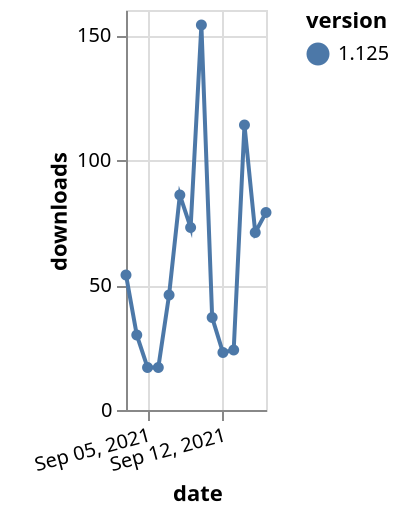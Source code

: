 {"$schema": "https://vega.github.io/schema/vega-lite/v5.json", "description": "A simple bar chart with embedded data.", "data": {"values": [{"date": "2021-09-03", "total": 78649, "delta": 54, "version": "1.125"}, {"date": "2021-09-04", "total": 78679, "delta": 30, "version": "1.125"}, {"date": "2021-09-05", "total": 78696, "delta": 17, "version": "1.125"}, {"date": "2021-09-06", "total": 78713, "delta": 17, "version": "1.125"}, {"date": "2021-09-07", "total": 78759, "delta": 46, "version": "1.125"}, {"date": "2021-09-08", "total": 78845, "delta": 86, "version": "1.125"}, {"date": "2021-09-09", "total": 78918, "delta": 73, "version": "1.125"}, {"date": "2021-09-10", "total": 79072, "delta": 154, "version": "1.125"}, {"date": "2021-09-11", "total": 79109, "delta": 37, "version": "1.125"}, {"date": "2021-09-12", "total": 79132, "delta": 23, "version": "1.125"}, {"date": "2021-09-13", "total": 79156, "delta": 24, "version": "1.125"}, {"date": "2021-09-14", "total": 79270, "delta": 114, "version": "1.125"}, {"date": "2021-09-15", "total": 79341, "delta": 71, "version": "1.125"}, {"date": "2021-09-16", "total": 79420, "delta": 79, "version": "1.125"}]}, "width": "container", "mark": {"type": "line", "point": {"filled": true}}, "encoding": {"x": {"field": "date", "type": "temporal", "timeUnit": "yearmonthdate", "title": "date", "axis": {"labelAngle": -15}}, "y": {"field": "delta", "type": "quantitative", "title": "downloads"}, "color": {"field": "version", "type": "nominal"}, "tooltip": {"field": "delta"}}}